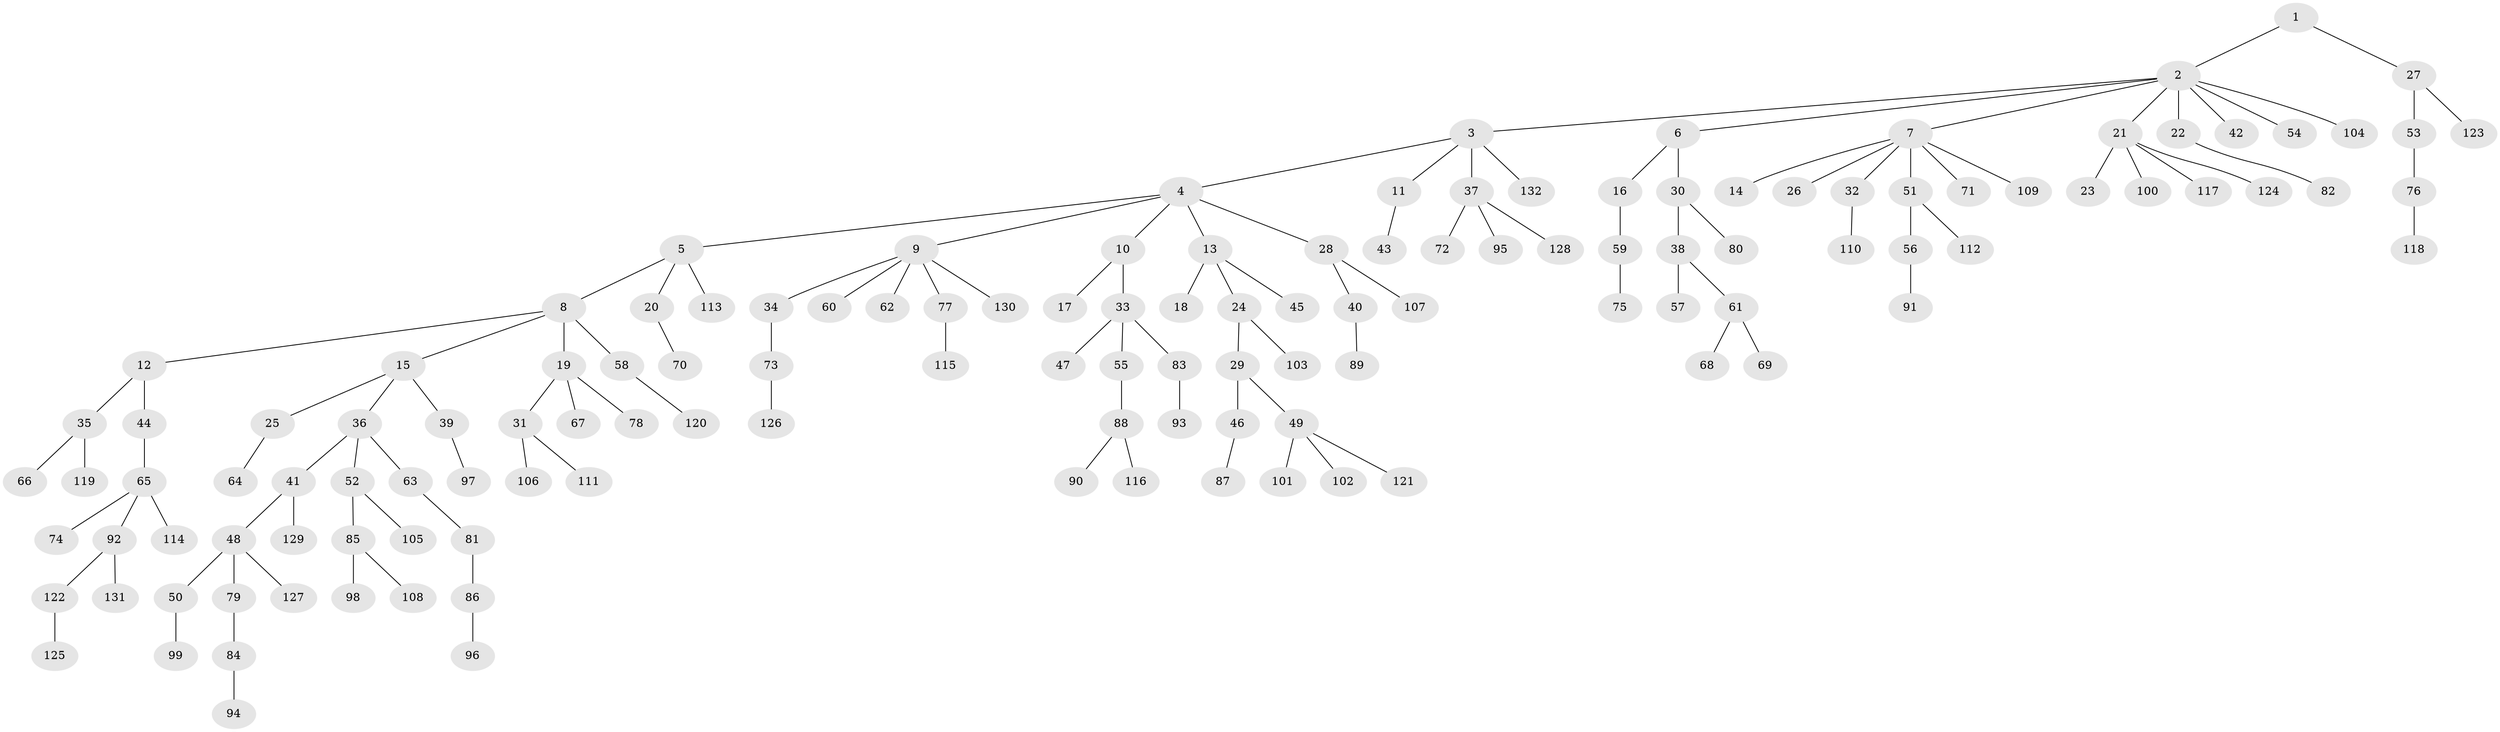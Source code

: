 // coarse degree distribution, {3: 0.10112359550561797, 10: 0.02247191011235955, 4: 0.06741573033707865, 7: 0.011235955056179775, 6: 0.011235955056179775, 5: 0.02247191011235955, 1: 0.6067415730337079, 2: 0.15730337078651685}
// Generated by graph-tools (version 1.1) at 2025/42/03/06/25 10:42:06]
// undirected, 132 vertices, 131 edges
graph export_dot {
graph [start="1"]
  node [color=gray90,style=filled];
  1;
  2;
  3;
  4;
  5;
  6;
  7;
  8;
  9;
  10;
  11;
  12;
  13;
  14;
  15;
  16;
  17;
  18;
  19;
  20;
  21;
  22;
  23;
  24;
  25;
  26;
  27;
  28;
  29;
  30;
  31;
  32;
  33;
  34;
  35;
  36;
  37;
  38;
  39;
  40;
  41;
  42;
  43;
  44;
  45;
  46;
  47;
  48;
  49;
  50;
  51;
  52;
  53;
  54;
  55;
  56;
  57;
  58;
  59;
  60;
  61;
  62;
  63;
  64;
  65;
  66;
  67;
  68;
  69;
  70;
  71;
  72;
  73;
  74;
  75;
  76;
  77;
  78;
  79;
  80;
  81;
  82;
  83;
  84;
  85;
  86;
  87;
  88;
  89;
  90;
  91;
  92;
  93;
  94;
  95;
  96;
  97;
  98;
  99;
  100;
  101;
  102;
  103;
  104;
  105;
  106;
  107;
  108;
  109;
  110;
  111;
  112;
  113;
  114;
  115;
  116;
  117;
  118;
  119;
  120;
  121;
  122;
  123;
  124;
  125;
  126;
  127;
  128;
  129;
  130;
  131;
  132;
  1 -- 2;
  1 -- 27;
  2 -- 3;
  2 -- 6;
  2 -- 7;
  2 -- 21;
  2 -- 22;
  2 -- 42;
  2 -- 54;
  2 -- 104;
  3 -- 4;
  3 -- 11;
  3 -- 37;
  3 -- 132;
  4 -- 5;
  4 -- 9;
  4 -- 10;
  4 -- 13;
  4 -- 28;
  5 -- 8;
  5 -- 20;
  5 -- 113;
  6 -- 16;
  6 -- 30;
  7 -- 14;
  7 -- 26;
  7 -- 32;
  7 -- 51;
  7 -- 71;
  7 -- 109;
  8 -- 12;
  8 -- 15;
  8 -- 19;
  8 -- 58;
  9 -- 34;
  9 -- 60;
  9 -- 62;
  9 -- 77;
  9 -- 130;
  10 -- 17;
  10 -- 33;
  11 -- 43;
  12 -- 35;
  12 -- 44;
  13 -- 18;
  13 -- 24;
  13 -- 45;
  15 -- 25;
  15 -- 36;
  15 -- 39;
  16 -- 59;
  19 -- 31;
  19 -- 67;
  19 -- 78;
  20 -- 70;
  21 -- 23;
  21 -- 100;
  21 -- 117;
  21 -- 124;
  22 -- 82;
  24 -- 29;
  24 -- 103;
  25 -- 64;
  27 -- 53;
  27 -- 123;
  28 -- 40;
  28 -- 107;
  29 -- 46;
  29 -- 49;
  30 -- 38;
  30 -- 80;
  31 -- 106;
  31 -- 111;
  32 -- 110;
  33 -- 47;
  33 -- 55;
  33 -- 83;
  34 -- 73;
  35 -- 66;
  35 -- 119;
  36 -- 41;
  36 -- 52;
  36 -- 63;
  37 -- 72;
  37 -- 95;
  37 -- 128;
  38 -- 57;
  38 -- 61;
  39 -- 97;
  40 -- 89;
  41 -- 48;
  41 -- 129;
  44 -- 65;
  46 -- 87;
  48 -- 50;
  48 -- 79;
  48 -- 127;
  49 -- 101;
  49 -- 102;
  49 -- 121;
  50 -- 99;
  51 -- 56;
  51 -- 112;
  52 -- 85;
  52 -- 105;
  53 -- 76;
  55 -- 88;
  56 -- 91;
  58 -- 120;
  59 -- 75;
  61 -- 68;
  61 -- 69;
  63 -- 81;
  65 -- 74;
  65 -- 92;
  65 -- 114;
  73 -- 126;
  76 -- 118;
  77 -- 115;
  79 -- 84;
  81 -- 86;
  83 -- 93;
  84 -- 94;
  85 -- 98;
  85 -- 108;
  86 -- 96;
  88 -- 90;
  88 -- 116;
  92 -- 122;
  92 -- 131;
  122 -- 125;
}
